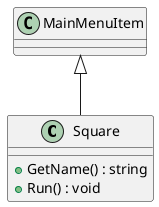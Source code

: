 @startuml
class Square {
    + GetName() : string
    + Run() : void
}
MainMenuItem <|-- Square
@enduml
